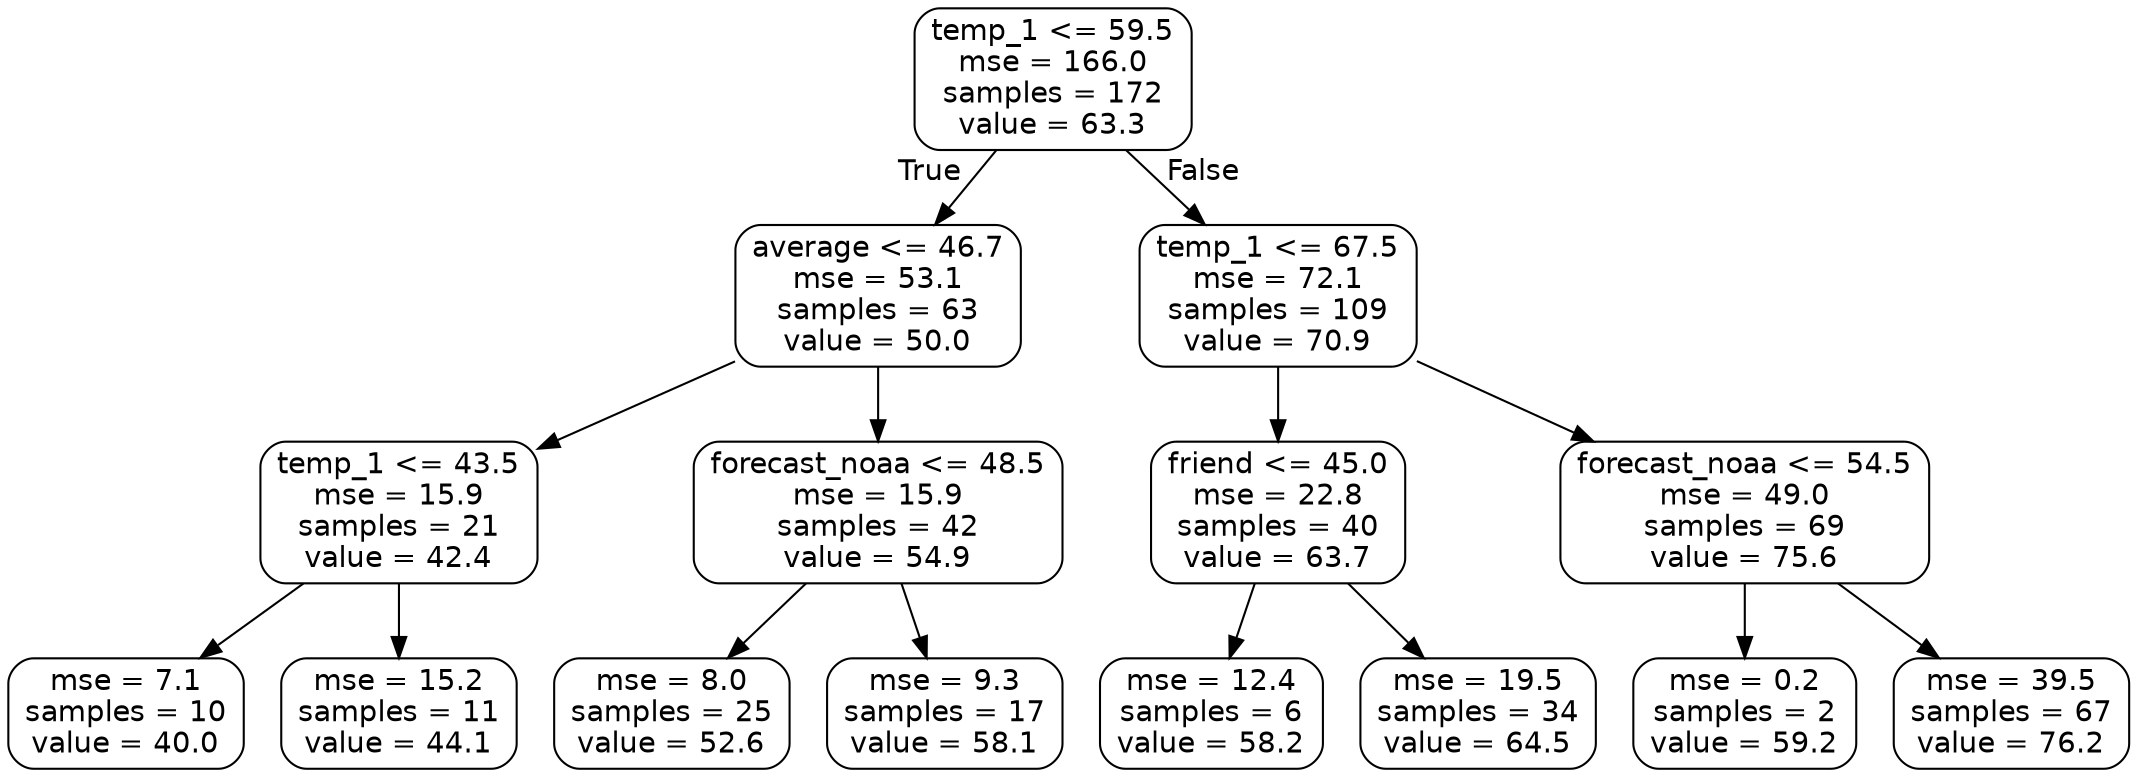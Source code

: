 digraph Tree {
node [shape=box, style="rounded", color="black", fontname=helvetica] ;
edge [fontname=helvetica] ;
0 [label="temp_1 <= 59.5\nmse = 166.0\nsamples = 172\nvalue = 63.3"] ;
1 [label="average <= 46.7\nmse = 53.1\nsamples = 63\nvalue = 50.0"] ;
0 -> 1 [labeldistance=2.5, labelangle=45, headlabel="True"] ;
2 [label="temp_1 <= 43.5\nmse = 15.9\nsamples = 21\nvalue = 42.4"] ;
1 -> 2 ;
3 [label="mse = 7.1\nsamples = 10\nvalue = 40.0"] ;
2 -> 3 ;
4 [label="mse = 15.2\nsamples = 11\nvalue = 44.1"] ;
2 -> 4 ;
5 [label="forecast_noaa <= 48.5\nmse = 15.9\nsamples = 42\nvalue = 54.9"] ;
1 -> 5 ;
6 [label="mse = 8.0\nsamples = 25\nvalue = 52.6"] ;
5 -> 6 ;
7 [label="mse = 9.3\nsamples = 17\nvalue = 58.1"] ;
5 -> 7 ;
8 [label="temp_1 <= 67.5\nmse = 72.1\nsamples = 109\nvalue = 70.9"] ;
0 -> 8 [labeldistance=2.5, labelangle=-45, headlabel="False"] ;
9 [label="friend <= 45.0\nmse = 22.8\nsamples = 40\nvalue = 63.7"] ;
8 -> 9 ;
10 [label="mse = 12.4\nsamples = 6\nvalue = 58.2"] ;
9 -> 10 ;
11 [label="mse = 19.5\nsamples = 34\nvalue = 64.5"] ;
9 -> 11 ;
12 [label="forecast_noaa <= 54.5\nmse = 49.0\nsamples = 69\nvalue = 75.6"] ;
8 -> 12 ;
13 [label="mse = 0.2\nsamples = 2\nvalue = 59.2"] ;
12 -> 13 ;
14 [label="mse = 39.5\nsamples = 67\nvalue = 76.2"] ;
12 -> 14 ;
}